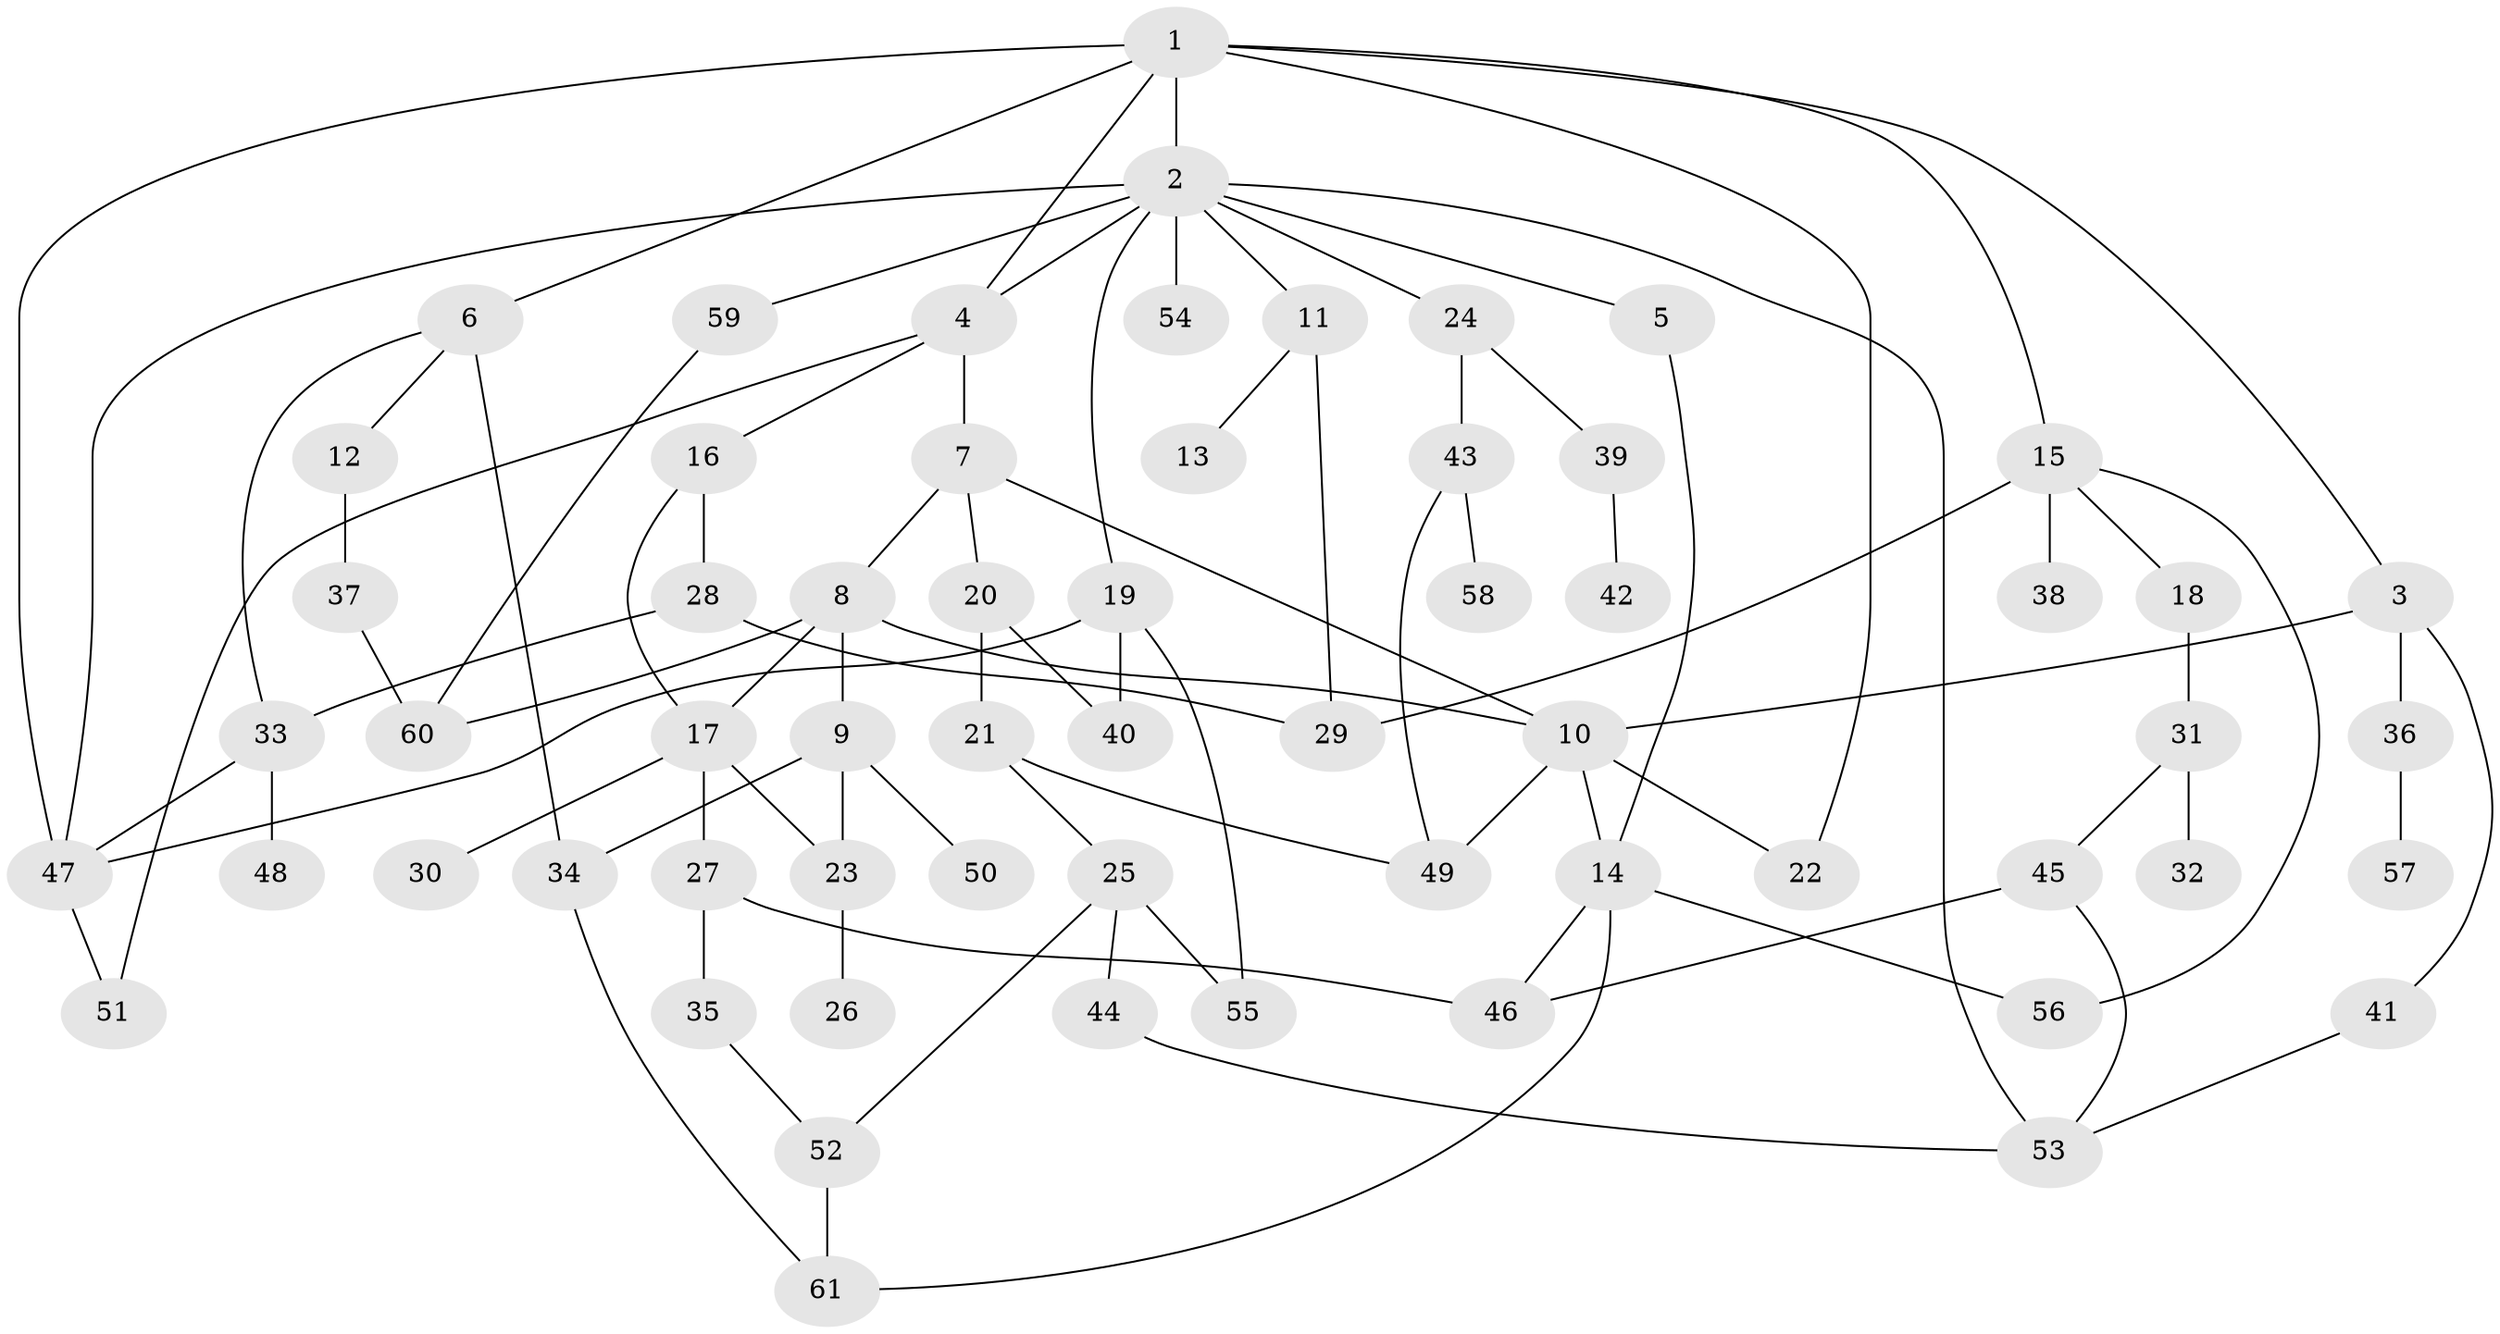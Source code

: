// Generated by graph-tools (version 1.1) at 2025/13/03/09/25 04:13:29]
// undirected, 61 vertices, 90 edges
graph export_dot {
graph [start="1"]
  node [color=gray90,style=filled];
  1;
  2;
  3;
  4;
  5;
  6;
  7;
  8;
  9;
  10;
  11;
  12;
  13;
  14;
  15;
  16;
  17;
  18;
  19;
  20;
  21;
  22;
  23;
  24;
  25;
  26;
  27;
  28;
  29;
  30;
  31;
  32;
  33;
  34;
  35;
  36;
  37;
  38;
  39;
  40;
  41;
  42;
  43;
  44;
  45;
  46;
  47;
  48;
  49;
  50;
  51;
  52;
  53;
  54;
  55;
  56;
  57;
  58;
  59;
  60;
  61;
  1 -- 2;
  1 -- 3;
  1 -- 6;
  1 -- 15;
  1 -- 47;
  1 -- 4;
  1 -- 22;
  2 -- 4;
  2 -- 5;
  2 -- 11;
  2 -- 19;
  2 -- 24;
  2 -- 54;
  2 -- 59;
  2 -- 47;
  2 -- 53;
  3 -- 36;
  3 -- 41;
  3 -- 10;
  4 -- 7;
  4 -- 16;
  4 -- 51;
  5 -- 14;
  6 -- 12;
  6 -- 33;
  6 -- 34;
  7 -- 8;
  7 -- 20;
  7 -- 10;
  8 -- 9;
  8 -- 10;
  8 -- 17;
  8 -- 60;
  9 -- 23;
  9 -- 34;
  9 -- 50;
  10 -- 22;
  10 -- 49;
  10 -- 14;
  11 -- 13;
  11 -- 29;
  12 -- 37;
  14 -- 46;
  14 -- 61;
  14 -- 56;
  15 -- 18;
  15 -- 38;
  15 -- 56;
  15 -- 29;
  16 -- 28;
  16 -- 17;
  17 -- 27;
  17 -- 30;
  17 -- 23;
  18 -- 31;
  19 -- 40;
  19 -- 47;
  19 -- 55;
  20 -- 21;
  20 -- 40;
  21 -- 25;
  21 -- 49;
  23 -- 26;
  24 -- 39;
  24 -- 43;
  25 -- 44;
  25 -- 52;
  25 -- 55;
  27 -- 35;
  27 -- 46;
  28 -- 33;
  28 -- 29;
  31 -- 32;
  31 -- 45;
  33 -- 48;
  33 -- 47;
  34 -- 61;
  35 -- 52;
  36 -- 57;
  37 -- 60;
  39 -- 42;
  41 -- 53;
  43 -- 58;
  43 -- 49;
  44 -- 53;
  45 -- 46;
  45 -- 53;
  47 -- 51;
  52 -- 61;
  59 -- 60;
}

